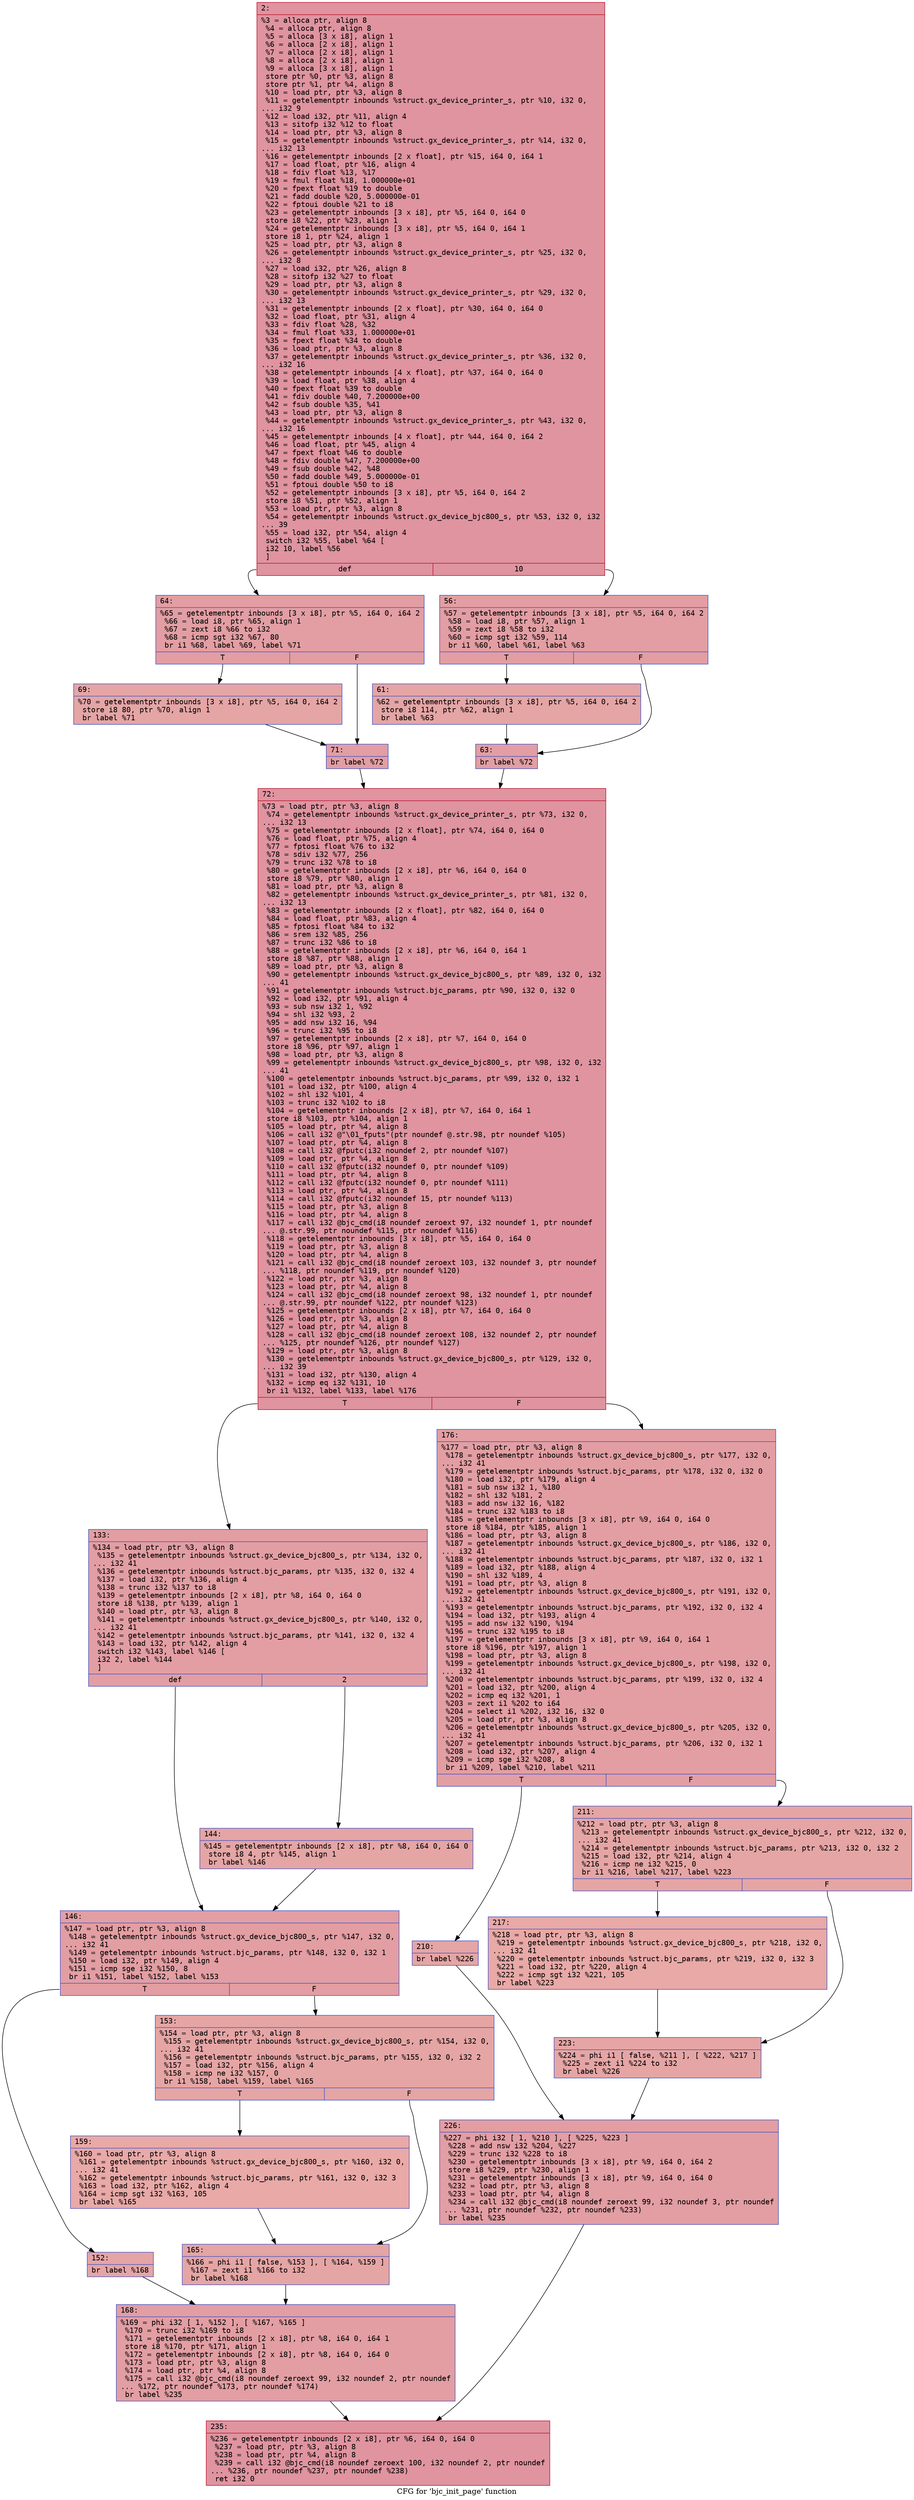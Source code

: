digraph "CFG for 'bjc_init_page' function" {
	label="CFG for 'bjc_init_page' function";

	Node0x600001517d90 [shape=record,color="#b70d28ff", style=filled, fillcolor="#b70d2870" fontname="Courier",label="{2:\l|  %3 = alloca ptr, align 8\l  %4 = alloca ptr, align 8\l  %5 = alloca [3 x i8], align 1\l  %6 = alloca [2 x i8], align 1\l  %7 = alloca [2 x i8], align 1\l  %8 = alloca [2 x i8], align 1\l  %9 = alloca [3 x i8], align 1\l  store ptr %0, ptr %3, align 8\l  store ptr %1, ptr %4, align 8\l  %10 = load ptr, ptr %3, align 8\l  %11 = getelementptr inbounds %struct.gx_device_printer_s, ptr %10, i32 0,\l... i32 9\l  %12 = load i32, ptr %11, align 4\l  %13 = sitofp i32 %12 to float\l  %14 = load ptr, ptr %3, align 8\l  %15 = getelementptr inbounds %struct.gx_device_printer_s, ptr %14, i32 0,\l... i32 13\l  %16 = getelementptr inbounds [2 x float], ptr %15, i64 0, i64 1\l  %17 = load float, ptr %16, align 4\l  %18 = fdiv float %13, %17\l  %19 = fmul float %18, 1.000000e+01\l  %20 = fpext float %19 to double\l  %21 = fadd double %20, 5.000000e-01\l  %22 = fptoui double %21 to i8\l  %23 = getelementptr inbounds [3 x i8], ptr %5, i64 0, i64 0\l  store i8 %22, ptr %23, align 1\l  %24 = getelementptr inbounds [3 x i8], ptr %5, i64 0, i64 1\l  store i8 1, ptr %24, align 1\l  %25 = load ptr, ptr %3, align 8\l  %26 = getelementptr inbounds %struct.gx_device_printer_s, ptr %25, i32 0,\l... i32 8\l  %27 = load i32, ptr %26, align 8\l  %28 = sitofp i32 %27 to float\l  %29 = load ptr, ptr %3, align 8\l  %30 = getelementptr inbounds %struct.gx_device_printer_s, ptr %29, i32 0,\l... i32 13\l  %31 = getelementptr inbounds [2 x float], ptr %30, i64 0, i64 0\l  %32 = load float, ptr %31, align 4\l  %33 = fdiv float %28, %32\l  %34 = fmul float %33, 1.000000e+01\l  %35 = fpext float %34 to double\l  %36 = load ptr, ptr %3, align 8\l  %37 = getelementptr inbounds %struct.gx_device_printer_s, ptr %36, i32 0,\l... i32 16\l  %38 = getelementptr inbounds [4 x float], ptr %37, i64 0, i64 0\l  %39 = load float, ptr %38, align 4\l  %40 = fpext float %39 to double\l  %41 = fdiv double %40, 7.200000e+00\l  %42 = fsub double %35, %41\l  %43 = load ptr, ptr %3, align 8\l  %44 = getelementptr inbounds %struct.gx_device_printer_s, ptr %43, i32 0,\l... i32 16\l  %45 = getelementptr inbounds [4 x float], ptr %44, i64 0, i64 2\l  %46 = load float, ptr %45, align 4\l  %47 = fpext float %46 to double\l  %48 = fdiv double %47, 7.200000e+00\l  %49 = fsub double %42, %48\l  %50 = fadd double %49, 5.000000e-01\l  %51 = fptoui double %50 to i8\l  %52 = getelementptr inbounds [3 x i8], ptr %5, i64 0, i64 2\l  store i8 %51, ptr %52, align 1\l  %53 = load ptr, ptr %3, align 8\l  %54 = getelementptr inbounds %struct.gx_device_bjc800_s, ptr %53, i32 0, i32\l... 39\l  %55 = load i32, ptr %54, align 4\l  switch i32 %55, label %64 [\l    i32 10, label %56\l  ]\l|{<s0>def|<s1>10}}"];
	Node0x600001517d90:s0 -> Node0x600001517ed0[tooltip="2 -> 64\nProbability 50.00%" ];
	Node0x600001517d90:s1 -> Node0x600001517de0[tooltip="2 -> 56\nProbability 50.00%" ];
	Node0x600001517de0 [shape=record,color="#3d50c3ff", style=filled, fillcolor="#be242e70" fontname="Courier",label="{56:\l|  %57 = getelementptr inbounds [3 x i8], ptr %5, i64 0, i64 2\l  %58 = load i8, ptr %57, align 1\l  %59 = zext i8 %58 to i32\l  %60 = icmp sgt i32 %59, 114\l  br i1 %60, label %61, label %63\l|{<s0>T|<s1>F}}"];
	Node0x600001517de0:s0 -> Node0x600001517e30[tooltip="56 -> 61\nProbability 50.00%" ];
	Node0x600001517de0:s1 -> Node0x600001517e80[tooltip="56 -> 63\nProbability 50.00%" ];
	Node0x600001517e30 [shape=record,color="#3d50c3ff", style=filled, fillcolor="#c5333470" fontname="Courier",label="{61:\l|  %62 = getelementptr inbounds [3 x i8], ptr %5, i64 0, i64 2\l  store i8 114, ptr %62, align 1\l  br label %63\l}"];
	Node0x600001517e30 -> Node0x600001517e80[tooltip="61 -> 63\nProbability 100.00%" ];
	Node0x600001517e80 [shape=record,color="#3d50c3ff", style=filled, fillcolor="#be242e70" fontname="Courier",label="{63:\l|  br label %72\l}"];
	Node0x600001517e80 -> Node0x600001510000[tooltip="63 -> 72\nProbability 100.00%" ];
	Node0x600001517ed0 [shape=record,color="#3d50c3ff", style=filled, fillcolor="#be242e70" fontname="Courier",label="{64:\l|  %65 = getelementptr inbounds [3 x i8], ptr %5, i64 0, i64 2\l  %66 = load i8, ptr %65, align 1\l  %67 = zext i8 %66 to i32\l  %68 = icmp sgt i32 %67, 80\l  br i1 %68, label %69, label %71\l|{<s0>T|<s1>F}}"];
	Node0x600001517ed0:s0 -> Node0x600001517f20[tooltip="64 -> 69\nProbability 50.00%" ];
	Node0x600001517ed0:s1 -> Node0x600001517f70[tooltip="64 -> 71\nProbability 50.00%" ];
	Node0x600001517f20 [shape=record,color="#3d50c3ff", style=filled, fillcolor="#c5333470" fontname="Courier",label="{69:\l|  %70 = getelementptr inbounds [3 x i8], ptr %5, i64 0, i64 2\l  store i8 80, ptr %70, align 1\l  br label %71\l}"];
	Node0x600001517f20 -> Node0x600001517f70[tooltip="69 -> 71\nProbability 100.00%" ];
	Node0x600001517f70 [shape=record,color="#3d50c3ff", style=filled, fillcolor="#be242e70" fontname="Courier",label="{71:\l|  br label %72\l}"];
	Node0x600001517f70 -> Node0x600001510000[tooltip="71 -> 72\nProbability 100.00%" ];
	Node0x600001510000 [shape=record,color="#b70d28ff", style=filled, fillcolor="#b70d2870" fontname="Courier",label="{72:\l|  %73 = load ptr, ptr %3, align 8\l  %74 = getelementptr inbounds %struct.gx_device_printer_s, ptr %73, i32 0,\l... i32 13\l  %75 = getelementptr inbounds [2 x float], ptr %74, i64 0, i64 0\l  %76 = load float, ptr %75, align 4\l  %77 = fptosi float %76 to i32\l  %78 = sdiv i32 %77, 256\l  %79 = trunc i32 %78 to i8\l  %80 = getelementptr inbounds [2 x i8], ptr %6, i64 0, i64 0\l  store i8 %79, ptr %80, align 1\l  %81 = load ptr, ptr %3, align 8\l  %82 = getelementptr inbounds %struct.gx_device_printer_s, ptr %81, i32 0,\l... i32 13\l  %83 = getelementptr inbounds [2 x float], ptr %82, i64 0, i64 0\l  %84 = load float, ptr %83, align 4\l  %85 = fptosi float %84 to i32\l  %86 = srem i32 %85, 256\l  %87 = trunc i32 %86 to i8\l  %88 = getelementptr inbounds [2 x i8], ptr %6, i64 0, i64 1\l  store i8 %87, ptr %88, align 1\l  %89 = load ptr, ptr %3, align 8\l  %90 = getelementptr inbounds %struct.gx_device_bjc800_s, ptr %89, i32 0, i32\l... 41\l  %91 = getelementptr inbounds %struct.bjc_params, ptr %90, i32 0, i32 0\l  %92 = load i32, ptr %91, align 4\l  %93 = sub nsw i32 1, %92\l  %94 = shl i32 %93, 2\l  %95 = add nsw i32 16, %94\l  %96 = trunc i32 %95 to i8\l  %97 = getelementptr inbounds [2 x i8], ptr %7, i64 0, i64 0\l  store i8 %96, ptr %97, align 1\l  %98 = load ptr, ptr %3, align 8\l  %99 = getelementptr inbounds %struct.gx_device_bjc800_s, ptr %98, i32 0, i32\l... 41\l  %100 = getelementptr inbounds %struct.bjc_params, ptr %99, i32 0, i32 1\l  %101 = load i32, ptr %100, align 4\l  %102 = shl i32 %101, 4\l  %103 = trunc i32 %102 to i8\l  %104 = getelementptr inbounds [2 x i8], ptr %7, i64 0, i64 1\l  store i8 %103, ptr %104, align 1\l  %105 = load ptr, ptr %4, align 8\l  %106 = call i32 @\"\\01_fputs\"(ptr noundef @.str.98, ptr noundef %105)\l  %107 = load ptr, ptr %4, align 8\l  %108 = call i32 @fputc(i32 noundef 2, ptr noundef %107)\l  %109 = load ptr, ptr %4, align 8\l  %110 = call i32 @fputc(i32 noundef 0, ptr noundef %109)\l  %111 = load ptr, ptr %4, align 8\l  %112 = call i32 @fputc(i32 noundef 0, ptr noundef %111)\l  %113 = load ptr, ptr %4, align 8\l  %114 = call i32 @fputc(i32 noundef 15, ptr noundef %113)\l  %115 = load ptr, ptr %3, align 8\l  %116 = load ptr, ptr %4, align 8\l  %117 = call i32 @bjc_cmd(i8 noundef zeroext 97, i32 noundef 1, ptr noundef\l... @.str.99, ptr noundef %115, ptr noundef %116)\l  %118 = getelementptr inbounds [3 x i8], ptr %5, i64 0, i64 0\l  %119 = load ptr, ptr %3, align 8\l  %120 = load ptr, ptr %4, align 8\l  %121 = call i32 @bjc_cmd(i8 noundef zeroext 103, i32 noundef 3, ptr noundef\l... %118, ptr noundef %119, ptr noundef %120)\l  %122 = load ptr, ptr %3, align 8\l  %123 = load ptr, ptr %4, align 8\l  %124 = call i32 @bjc_cmd(i8 noundef zeroext 98, i32 noundef 1, ptr noundef\l... @.str.99, ptr noundef %122, ptr noundef %123)\l  %125 = getelementptr inbounds [2 x i8], ptr %7, i64 0, i64 0\l  %126 = load ptr, ptr %3, align 8\l  %127 = load ptr, ptr %4, align 8\l  %128 = call i32 @bjc_cmd(i8 noundef zeroext 108, i32 noundef 2, ptr noundef\l... %125, ptr noundef %126, ptr noundef %127)\l  %129 = load ptr, ptr %3, align 8\l  %130 = getelementptr inbounds %struct.gx_device_bjc800_s, ptr %129, i32 0,\l... i32 39\l  %131 = load i32, ptr %130, align 4\l  %132 = icmp eq i32 %131, 10\l  br i1 %132, label %133, label %176\l|{<s0>T|<s1>F}}"];
	Node0x600001510000:s0 -> Node0x600001510050[tooltip="72 -> 133\nProbability 50.00%" ];
	Node0x600001510000:s1 -> Node0x6000015102d0[tooltip="72 -> 176\nProbability 50.00%" ];
	Node0x600001510050 [shape=record,color="#3d50c3ff", style=filled, fillcolor="#be242e70" fontname="Courier",label="{133:\l|  %134 = load ptr, ptr %3, align 8\l  %135 = getelementptr inbounds %struct.gx_device_bjc800_s, ptr %134, i32 0,\l... i32 41\l  %136 = getelementptr inbounds %struct.bjc_params, ptr %135, i32 0, i32 4\l  %137 = load i32, ptr %136, align 4\l  %138 = trunc i32 %137 to i8\l  %139 = getelementptr inbounds [2 x i8], ptr %8, i64 0, i64 0\l  store i8 %138, ptr %139, align 1\l  %140 = load ptr, ptr %3, align 8\l  %141 = getelementptr inbounds %struct.gx_device_bjc800_s, ptr %140, i32 0,\l... i32 41\l  %142 = getelementptr inbounds %struct.bjc_params, ptr %141, i32 0, i32 4\l  %143 = load i32, ptr %142, align 4\l  switch i32 %143, label %146 [\l    i32 2, label %144\l  ]\l|{<s0>def|<s1>2}}"];
	Node0x600001510050:s0 -> Node0x6000015100f0[tooltip="133 -> 146\nProbability 50.00%" ];
	Node0x600001510050:s1 -> Node0x6000015100a0[tooltip="133 -> 144\nProbability 50.00%" ];
	Node0x6000015100a0 [shape=record,color="#3d50c3ff", style=filled, fillcolor="#c5333470" fontname="Courier",label="{144:\l|  %145 = getelementptr inbounds [2 x i8], ptr %8, i64 0, i64 0\l  store i8 4, ptr %145, align 1\l  br label %146\l}"];
	Node0x6000015100a0 -> Node0x6000015100f0[tooltip="144 -> 146\nProbability 100.00%" ];
	Node0x6000015100f0 [shape=record,color="#3d50c3ff", style=filled, fillcolor="#be242e70" fontname="Courier",label="{146:\l|  %147 = load ptr, ptr %3, align 8\l  %148 = getelementptr inbounds %struct.gx_device_bjc800_s, ptr %147, i32 0,\l... i32 41\l  %149 = getelementptr inbounds %struct.bjc_params, ptr %148, i32 0, i32 1\l  %150 = load i32, ptr %149, align 4\l  %151 = icmp sge i32 %150, 8\l  br i1 %151, label %152, label %153\l|{<s0>T|<s1>F}}"];
	Node0x6000015100f0:s0 -> Node0x600001510140[tooltip="146 -> 152\nProbability 50.00%" ];
	Node0x6000015100f0:s1 -> Node0x600001510190[tooltip="146 -> 153\nProbability 50.00%" ];
	Node0x600001510140 [shape=record,color="#3d50c3ff", style=filled, fillcolor="#c5333470" fontname="Courier",label="{152:\l|  br label %168\l}"];
	Node0x600001510140 -> Node0x600001510280[tooltip="152 -> 168\nProbability 100.00%" ];
	Node0x600001510190 [shape=record,color="#3d50c3ff", style=filled, fillcolor="#c5333470" fontname="Courier",label="{153:\l|  %154 = load ptr, ptr %3, align 8\l  %155 = getelementptr inbounds %struct.gx_device_bjc800_s, ptr %154, i32 0,\l... i32 41\l  %156 = getelementptr inbounds %struct.bjc_params, ptr %155, i32 0, i32 2\l  %157 = load i32, ptr %156, align 4\l  %158 = icmp ne i32 %157, 0\l  br i1 %158, label %159, label %165\l|{<s0>T|<s1>F}}"];
	Node0x600001510190:s0 -> Node0x6000015101e0[tooltip="153 -> 159\nProbability 62.50%" ];
	Node0x600001510190:s1 -> Node0x600001510230[tooltip="153 -> 165\nProbability 37.50%" ];
	Node0x6000015101e0 [shape=record,color="#3d50c3ff", style=filled, fillcolor="#ca3b3770" fontname="Courier",label="{159:\l|  %160 = load ptr, ptr %3, align 8\l  %161 = getelementptr inbounds %struct.gx_device_bjc800_s, ptr %160, i32 0,\l... i32 41\l  %162 = getelementptr inbounds %struct.bjc_params, ptr %161, i32 0, i32 3\l  %163 = load i32, ptr %162, align 4\l  %164 = icmp sgt i32 %163, 105\l  br label %165\l}"];
	Node0x6000015101e0 -> Node0x600001510230[tooltip="159 -> 165\nProbability 100.00%" ];
	Node0x600001510230 [shape=record,color="#3d50c3ff", style=filled, fillcolor="#c5333470" fontname="Courier",label="{165:\l|  %166 = phi i1 [ false, %153 ], [ %164, %159 ]\l  %167 = zext i1 %166 to i32\l  br label %168\l}"];
	Node0x600001510230 -> Node0x600001510280[tooltip="165 -> 168\nProbability 100.00%" ];
	Node0x600001510280 [shape=record,color="#3d50c3ff", style=filled, fillcolor="#be242e70" fontname="Courier",label="{168:\l|  %169 = phi i32 [ 1, %152 ], [ %167, %165 ]\l  %170 = trunc i32 %169 to i8\l  %171 = getelementptr inbounds [2 x i8], ptr %8, i64 0, i64 1\l  store i8 %170, ptr %171, align 1\l  %172 = getelementptr inbounds [2 x i8], ptr %8, i64 0, i64 0\l  %173 = load ptr, ptr %3, align 8\l  %174 = load ptr, ptr %4, align 8\l  %175 = call i32 @bjc_cmd(i8 noundef zeroext 99, i32 noundef 2, ptr noundef\l... %172, ptr noundef %173, ptr noundef %174)\l  br label %235\l}"];
	Node0x600001510280 -> Node0x6000015104b0[tooltip="168 -> 235\nProbability 100.00%" ];
	Node0x6000015102d0 [shape=record,color="#3d50c3ff", style=filled, fillcolor="#be242e70" fontname="Courier",label="{176:\l|  %177 = load ptr, ptr %3, align 8\l  %178 = getelementptr inbounds %struct.gx_device_bjc800_s, ptr %177, i32 0,\l... i32 41\l  %179 = getelementptr inbounds %struct.bjc_params, ptr %178, i32 0, i32 0\l  %180 = load i32, ptr %179, align 4\l  %181 = sub nsw i32 1, %180\l  %182 = shl i32 %181, 2\l  %183 = add nsw i32 16, %182\l  %184 = trunc i32 %183 to i8\l  %185 = getelementptr inbounds [3 x i8], ptr %9, i64 0, i64 0\l  store i8 %184, ptr %185, align 1\l  %186 = load ptr, ptr %3, align 8\l  %187 = getelementptr inbounds %struct.gx_device_bjc800_s, ptr %186, i32 0,\l... i32 41\l  %188 = getelementptr inbounds %struct.bjc_params, ptr %187, i32 0, i32 1\l  %189 = load i32, ptr %188, align 4\l  %190 = shl i32 %189, 4\l  %191 = load ptr, ptr %3, align 8\l  %192 = getelementptr inbounds %struct.gx_device_bjc800_s, ptr %191, i32 0,\l... i32 41\l  %193 = getelementptr inbounds %struct.bjc_params, ptr %192, i32 0, i32 4\l  %194 = load i32, ptr %193, align 4\l  %195 = add nsw i32 %190, %194\l  %196 = trunc i32 %195 to i8\l  %197 = getelementptr inbounds [3 x i8], ptr %9, i64 0, i64 1\l  store i8 %196, ptr %197, align 1\l  %198 = load ptr, ptr %3, align 8\l  %199 = getelementptr inbounds %struct.gx_device_bjc800_s, ptr %198, i32 0,\l... i32 41\l  %200 = getelementptr inbounds %struct.bjc_params, ptr %199, i32 0, i32 4\l  %201 = load i32, ptr %200, align 4\l  %202 = icmp eq i32 %201, 1\l  %203 = zext i1 %202 to i64\l  %204 = select i1 %202, i32 16, i32 0\l  %205 = load ptr, ptr %3, align 8\l  %206 = getelementptr inbounds %struct.gx_device_bjc800_s, ptr %205, i32 0,\l... i32 41\l  %207 = getelementptr inbounds %struct.bjc_params, ptr %206, i32 0, i32 1\l  %208 = load i32, ptr %207, align 4\l  %209 = icmp sge i32 %208, 8\l  br i1 %209, label %210, label %211\l|{<s0>T|<s1>F}}"];
	Node0x6000015102d0:s0 -> Node0x600001510320[tooltip="176 -> 210\nProbability 50.00%" ];
	Node0x6000015102d0:s1 -> Node0x600001510370[tooltip="176 -> 211\nProbability 50.00%" ];
	Node0x600001510320 [shape=record,color="#3d50c3ff", style=filled, fillcolor="#c5333470" fontname="Courier",label="{210:\l|  br label %226\l}"];
	Node0x600001510320 -> Node0x600001510460[tooltip="210 -> 226\nProbability 100.00%" ];
	Node0x600001510370 [shape=record,color="#3d50c3ff", style=filled, fillcolor="#c5333470" fontname="Courier",label="{211:\l|  %212 = load ptr, ptr %3, align 8\l  %213 = getelementptr inbounds %struct.gx_device_bjc800_s, ptr %212, i32 0,\l... i32 41\l  %214 = getelementptr inbounds %struct.bjc_params, ptr %213, i32 0, i32 2\l  %215 = load i32, ptr %214, align 4\l  %216 = icmp ne i32 %215, 0\l  br i1 %216, label %217, label %223\l|{<s0>T|<s1>F}}"];
	Node0x600001510370:s0 -> Node0x6000015103c0[tooltip="211 -> 217\nProbability 62.50%" ];
	Node0x600001510370:s1 -> Node0x600001510410[tooltip="211 -> 223\nProbability 37.50%" ];
	Node0x6000015103c0 [shape=record,color="#3d50c3ff", style=filled, fillcolor="#ca3b3770" fontname="Courier",label="{217:\l|  %218 = load ptr, ptr %3, align 8\l  %219 = getelementptr inbounds %struct.gx_device_bjc800_s, ptr %218, i32 0,\l... i32 41\l  %220 = getelementptr inbounds %struct.bjc_params, ptr %219, i32 0, i32 3\l  %221 = load i32, ptr %220, align 4\l  %222 = icmp sgt i32 %221, 105\l  br label %223\l}"];
	Node0x6000015103c0 -> Node0x600001510410[tooltip="217 -> 223\nProbability 100.00%" ];
	Node0x600001510410 [shape=record,color="#3d50c3ff", style=filled, fillcolor="#c5333470" fontname="Courier",label="{223:\l|  %224 = phi i1 [ false, %211 ], [ %222, %217 ]\l  %225 = zext i1 %224 to i32\l  br label %226\l}"];
	Node0x600001510410 -> Node0x600001510460[tooltip="223 -> 226\nProbability 100.00%" ];
	Node0x600001510460 [shape=record,color="#3d50c3ff", style=filled, fillcolor="#be242e70" fontname="Courier",label="{226:\l|  %227 = phi i32 [ 1, %210 ], [ %225, %223 ]\l  %228 = add nsw i32 %204, %227\l  %229 = trunc i32 %228 to i8\l  %230 = getelementptr inbounds [3 x i8], ptr %9, i64 0, i64 2\l  store i8 %229, ptr %230, align 1\l  %231 = getelementptr inbounds [3 x i8], ptr %9, i64 0, i64 0\l  %232 = load ptr, ptr %3, align 8\l  %233 = load ptr, ptr %4, align 8\l  %234 = call i32 @bjc_cmd(i8 noundef zeroext 99, i32 noundef 3, ptr noundef\l... %231, ptr noundef %232, ptr noundef %233)\l  br label %235\l}"];
	Node0x600001510460 -> Node0x6000015104b0[tooltip="226 -> 235\nProbability 100.00%" ];
	Node0x6000015104b0 [shape=record,color="#b70d28ff", style=filled, fillcolor="#b70d2870" fontname="Courier",label="{235:\l|  %236 = getelementptr inbounds [2 x i8], ptr %6, i64 0, i64 0\l  %237 = load ptr, ptr %3, align 8\l  %238 = load ptr, ptr %4, align 8\l  %239 = call i32 @bjc_cmd(i8 noundef zeroext 100, i32 noundef 2, ptr noundef\l... %236, ptr noundef %237, ptr noundef %238)\l  ret i32 0\l}"];
}
